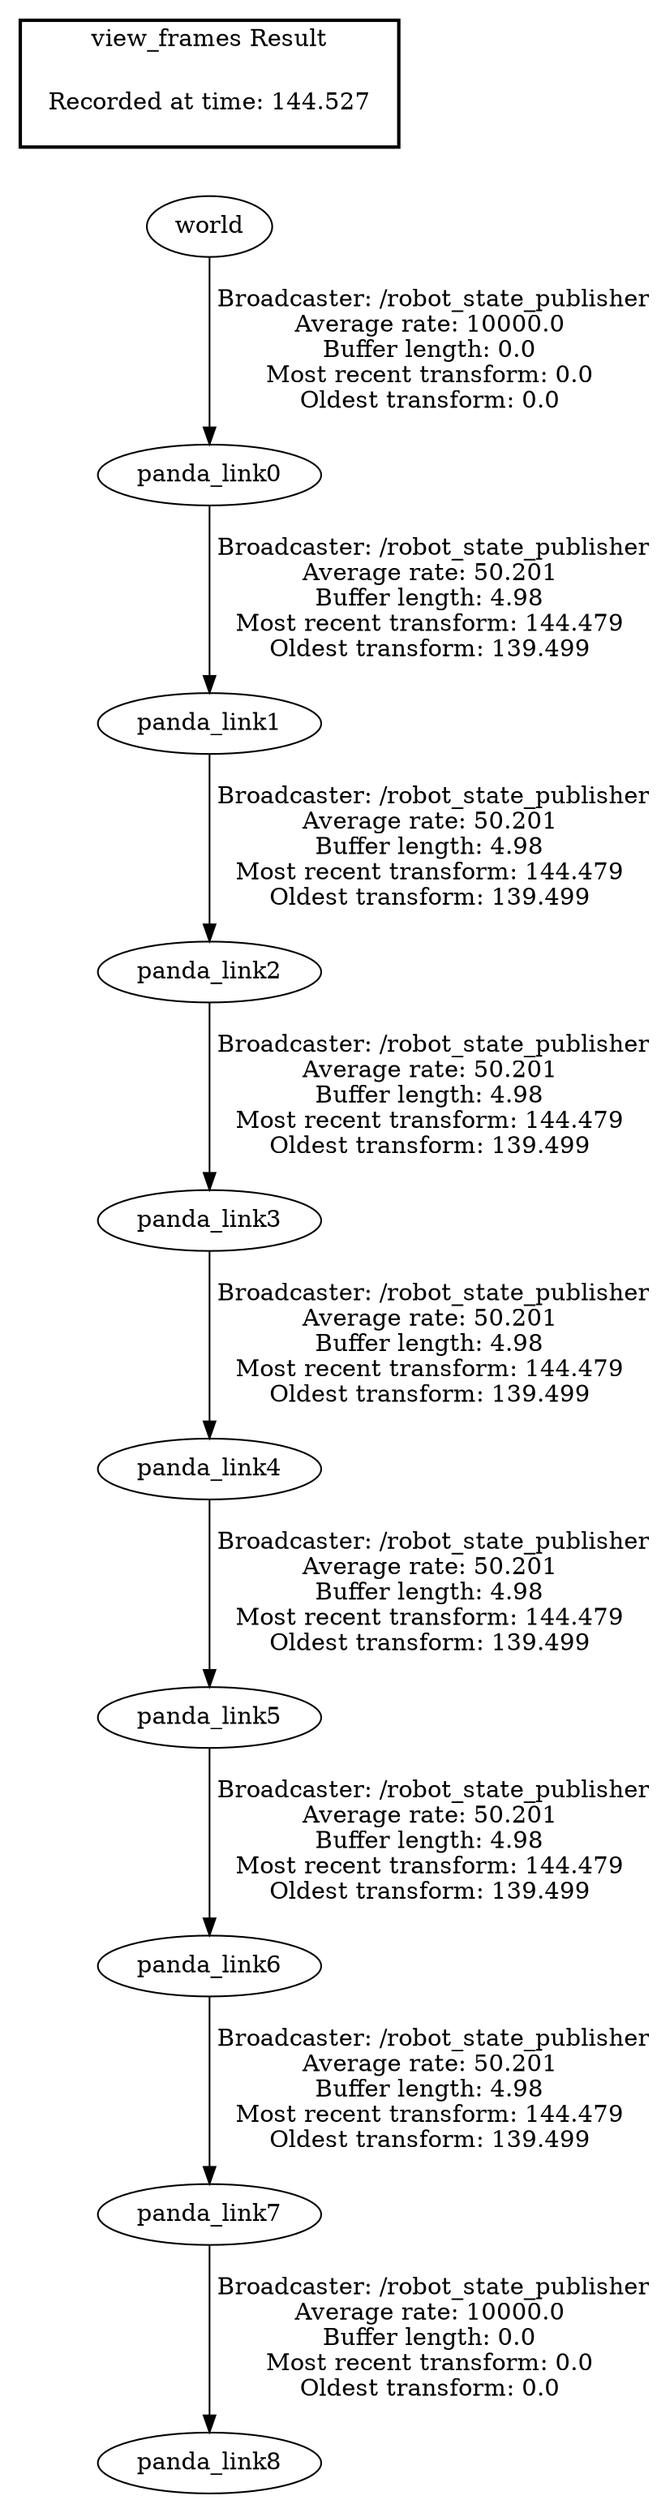 digraph G {
"panda_link7" -> "panda_link8"[label=" Broadcaster: /robot_state_publisher\nAverage rate: 10000.0\nBuffer length: 0.0\nMost recent transform: 0.0\nOldest transform: 0.0\n"];
"panda_link6" -> "panda_link7"[label=" Broadcaster: /robot_state_publisher\nAverage rate: 50.201\nBuffer length: 4.98\nMost recent transform: 144.479\nOldest transform: 139.499\n"];
"world" -> "panda_link0"[label=" Broadcaster: /robot_state_publisher\nAverage rate: 10000.0\nBuffer length: 0.0\nMost recent transform: 0.0\nOldest transform: 0.0\n"];
"panda_link0" -> "panda_link1"[label=" Broadcaster: /robot_state_publisher\nAverage rate: 50.201\nBuffer length: 4.98\nMost recent transform: 144.479\nOldest transform: 139.499\n"];
"panda_link1" -> "panda_link2"[label=" Broadcaster: /robot_state_publisher\nAverage rate: 50.201\nBuffer length: 4.98\nMost recent transform: 144.479\nOldest transform: 139.499\n"];
"panda_link2" -> "panda_link3"[label=" Broadcaster: /robot_state_publisher\nAverage rate: 50.201\nBuffer length: 4.98\nMost recent transform: 144.479\nOldest transform: 139.499\n"];
"panda_link3" -> "panda_link4"[label=" Broadcaster: /robot_state_publisher\nAverage rate: 50.201\nBuffer length: 4.98\nMost recent transform: 144.479\nOldest transform: 139.499\n"];
"panda_link4" -> "panda_link5"[label=" Broadcaster: /robot_state_publisher\nAverage rate: 50.201\nBuffer length: 4.98\nMost recent transform: 144.479\nOldest transform: 139.499\n"];
"panda_link5" -> "panda_link6"[label=" Broadcaster: /robot_state_publisher\nAverage rate: 50.201\nBuffer length: 4.98\nMost recent transform: 144.479\nOldest transform: 139.499\n"];
edge [style=invis];
 subgraph cluster_legend { style=bold; color=black; label ="view_frames Result";
"Recorded at time: 144.527"[ shape=plaintext ] ;
}->"world";
}
